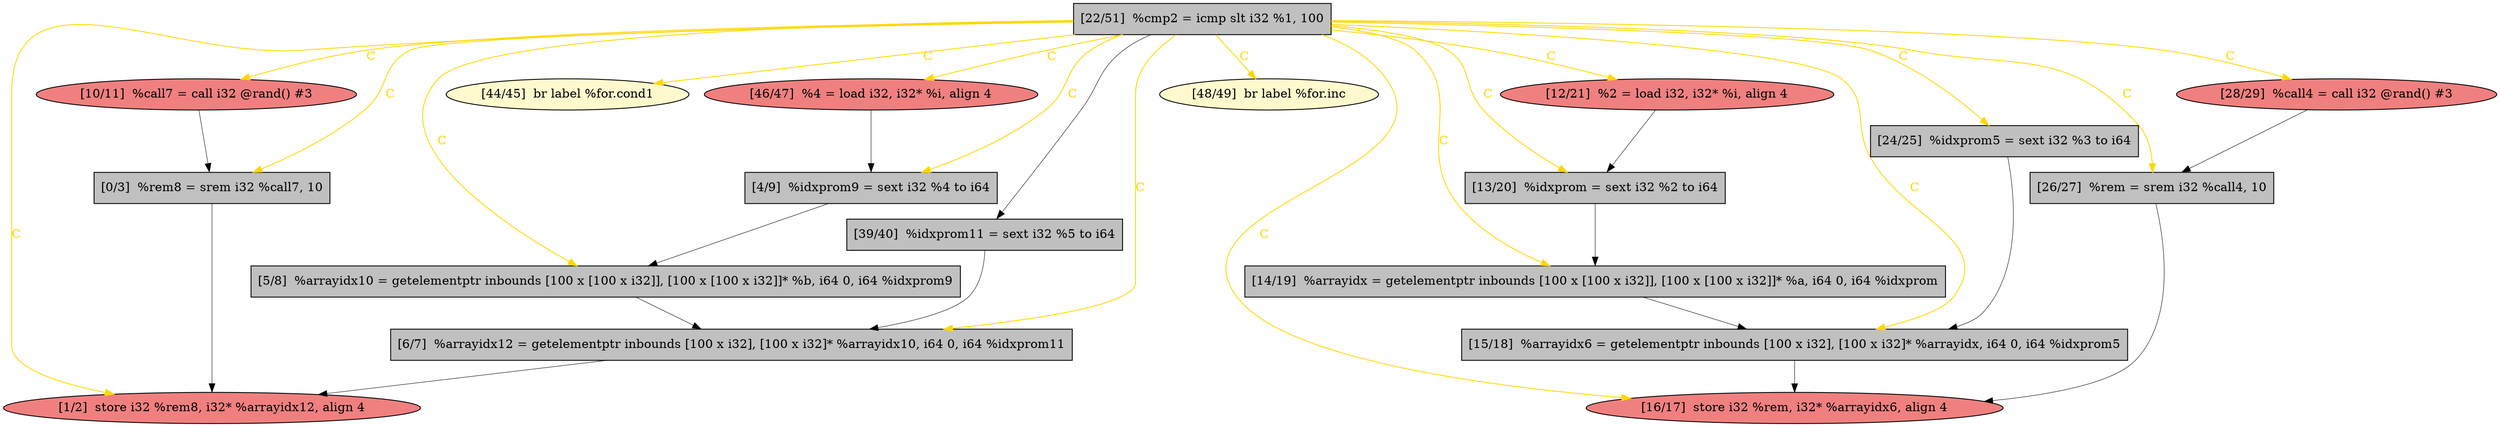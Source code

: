 
digraph G {


node1139 [fillcolor=grey,label="[22/51]  %cmp2 = icmp slt i32 %1, 100",shape=rectangle,style=filled ]
node1138 [fillcolor=grey,label="[13/20]  %idxprom = sext i32 %2 to i64",shape=rectangle,style=filled ]
node1137 [fillcolor=grey,label="[15/18]  %arrayidx6 = getelementptr inbounds [100 x i32], [100 x i32]* %arrayidx, i64 0, i64 %idxprom5",shape=rectangle,style=filled ]
node1126 [fillcolor=lightcoral,label="[1/2]  store i32 %rem8, i32* %arrayidx12, align 4",shape=ellipse,style=filled ]
node1125 [fillcolor=lightcoral,label="[46/47]  %4 = load i32, i32* %i, align 4",shape=ellipse,style=filled ]
node1124 [fillcolor=lemonchiffon,label="[44/45]  br label %for.cond1",shape=ellipse,style=filled ]
node1135 [fillcolor=lightcoral,label="[10/11]  %call7 = call i32 @rand() #3",shape=ellipse,style=filled ]
node1123 [fillcolor=lightcoral,label="[16/17]  store i32 %rem, i32* %arrayidx6, align 4",shape=ellipse,style=filled ]
node1132 [fillcolor=grey,label="[26/27]  %rem = srem i32 %call4, 10",shape=rectangle,style=filled ]
node1121 [fillcolor=grey,label="[5/8]  %arrayidx10 = getelementptr inbounds [100 x [100 x i32]], [100 x [100 x i32]]* %b, i64 0, i64 %idxprom9",shape=rectangle,style=filled ]
node1122 [fillcolor=lemonchiffon,label="[48/49]  br label %for.inc",shape=ellipse,style=filled ]
node1133 [fillcolor=grey,label="[14/19]  %arrayidx = getelementptr inbounds [100 x [100 x i32]], [100 x [100 x i32]]* %a, i64 0, i64 %idxprom",shape=rectangle,style=filled ]
node1127 [fillcolor=grey,label="[39/40]  %idxprom11 = sext i32 %5 to i64",shape=rectangle,style=filled ]
node1128 [fillcolor=grey,label="[0/3]  %rem8 = srem i32 %call7, 10",shape=rectangle,style=filled ]
node1130 [fillcolor=grey,label="[6/7]  %arrayidx12 = getelementptr inbounds [100 x i32], [100 x i32]* %arrayidx10, i64 0, i64 %idxprom11",shape=rectangle,style=filled ]
node1131 [fillcolor=lightcoral,label="[28/29]  %call4 = call i32 @rand() #3",shape=ellipse,style=filled ]
node1129 [fillcolor=grey,label="[4/9]  %idxprom9 = sext i32 %4 to i64",shape=rectangle,style=filled ]
node1134 [fillcolor=grey,label="[24/25]  %idxprom5 = sext i32 %3 to i64",shape=rectangle,style=filled ]
node1136 [fillcolor=lightcoral,label="[12/21]  %2 = load i32, i32* %i, align 4",shape=ellipse,style=filled ]

node1139->node1121 [style=solid,color=gold,label="C",penwidth=1.0,fontcolor=gold ]
node1139->node1126 [style=solid,color=gold,label="C",penwidth=1.0,fontcolor=gold ]
node1139->node1122 [style=solid,color=gold,label="C",penwidth=1.0,fontcolor=gold ]
node1135->node1128 [style=solid,color=black,label="",penwidth=0.5,fontcolor=black ]
node1139->node1138 [style=solid,color=gold,label="C",penwidth=1.0,fontcolor=gold ]
node1137->node1123 [style=solid,color=black,label="",penwidth=0.5,fontcolor=black ]
node1134->node1137 [style=solid,color=black,label="",penwidth=0.5,fontcolor=black ]
node1127->node1130 [style=solid,color=black,label="",penwidth=0.5,fontcolor=black ]
node1125->node1129 [style=solid,color=black,label="",penwidth=0.5,fontcolor=black ]
node1132->node1123 [style=solid,color=black,label="",penwidth=0.5,fontcolor=black ]
node1133->node1137 [style=solid,color=black,label="",penwidth=0.5,fontcolor=black ]
node1139->node1137 [style=solid,color=gold,label="C",penwidth=1.0,fontcolor=gold ]
node1131->node1132 [style=solid,color=black,label="",penwidth=0.5,fontcolor=black ]
node1139->node1135 [style=solid,color=gold,label="C",penwidth=1.0,fontcolor=gold ]
node1139->node1136 [style=solid,color=gold,label="C",penwidth=1.0,fontcolor=gold ]
node1139->node1130 [style=solid,color=gold,label="C",penwidth=1.0,fontcolor=gold ]
node1138->node1133 [style=solid,color=black,label="",penwidth=0.5,fontcolor=black ]
node1121->node1130 [style=solid,color=black,label="",penwidth=0.5,fontcolor=black ]
node1129->node1121 [style=solid,color=black,label="",penwidth=0.5,fontcolor=black ]
node1139->node1129 [style=solid,color=gold,label="C",penwidth=1.0,fontcolor=gold ]
node1139->node1134 [style=solid,color=gold,label="C",penwidth=1.0,fontcolor=gold ]
node1139->node1131 [style=solid,color=gold,label="C",penwidth=1.0,fontcolor=gold ]
node1139->node1127 [style=solid,color=black,label="",penwidth=0.5,fontcolor=black ]
node1139->node1128 [style=solid,color=gold,label="C",penwidth=1.0,fontcolor=gold ]
node1139->node1125 [style=solid,color=gold,label="C",penwidth=1.0,fontcolor=gold ]
node1139->node1133 [style=solid,color=gold,label="C",penwidth=1.0,fontcolor=gold ]
node1128->node1126 [style=solid,color=black,label="",penwidth=0.5,fontcolor=black ]
node1136->node1138 [style=solid,color=black,label="",penwidth=0.5,fontcolor=black ]
node1139->node1124 [style=solid,color=gold,label="C",penwidth=1.0,fontcolor=gold ]
node1139->node1132 [style=solid,color=gold,label="C",penwidth=1.0,fontcolor=gold ]
node1139->node1123 [style=solid,color=gold,label="C",penwidth=1.0,fontcolor=gold ]
node1130->node1126 [style=solid,color=black,label="",penwidth=0.5,fontcolor=black ]


}
